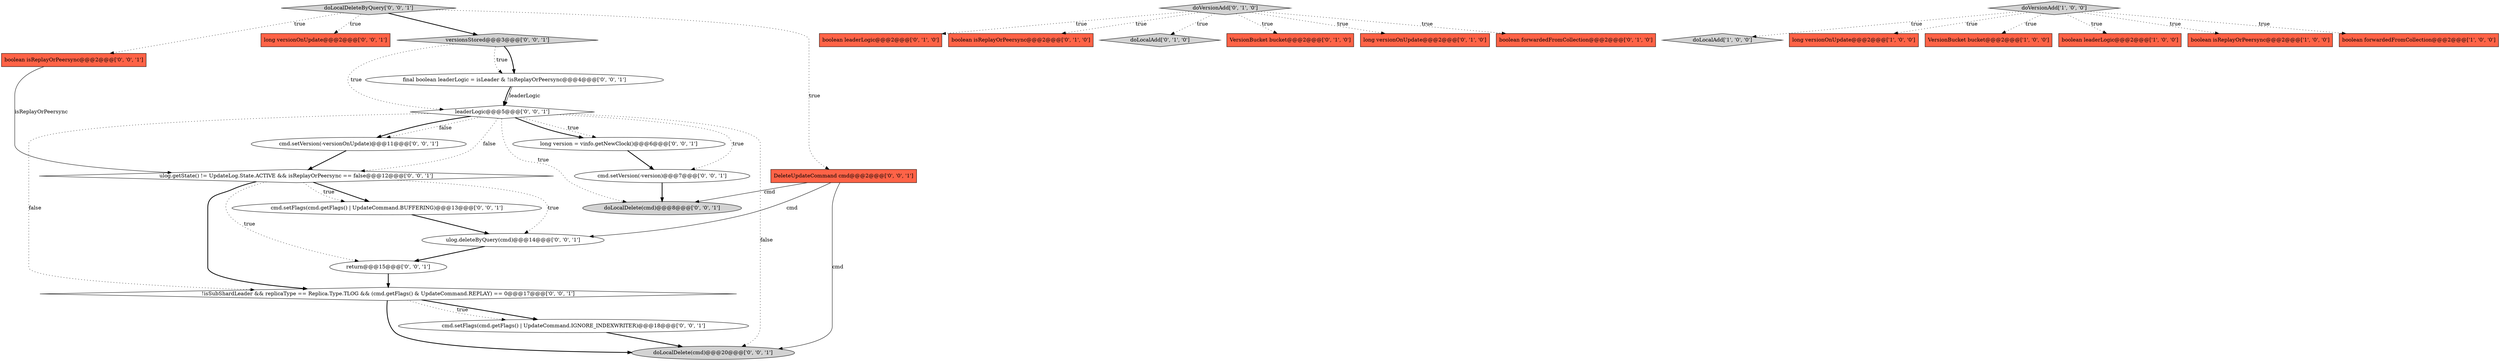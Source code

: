 digraph {
25 [style = filled, label = "cmd.setFlags(cmd.getFlags() | UpdateCommand.IGNORE_INDEXWRITER)@@@18@@@['0', '0', '1']", fillcolor = white, shape = ellipse image = "AAA0AAABBB3BBB"];
26 [style = filled, label = "long version = vinfo.getNewClock()@@@6@@@['0', '0', '1']", fillcolor = white, shape = ellipse image = "AAA0AAABBB3BBB"];
24 [style = filled, label = "cmd.setVersion(-version)@@@7@@@['0', '0', '1']", fillcolor = white, shape = ellipse image = "AAA0AAABBB3BBB"];
7 [style = filled, label = "boolean leaderLogic@@@2@@@['0', '1', '0']", fillcolor = tomato, shape = box image = "AAA0AAABBB2BBB"];
19 [style = filled, label = "boolean isReplayOrPeersync@@@2@@@['0', '0', '1']", fillcolor = tomato, shape = box image = "AAA0AAABBB3BBB"];
9 [style = filled, label = "doVersionAdd['0', '1', '0']", fillcolor = lightgray, shape = diamond image = "AAA0AAABBB2BBB"];
12 [style = filled, label = "boolean isReplayOrPeersync@@@2@@@['0', '1', '0']", fillcolor = tomato, shape = box image = "AAA0AAABBB2BBB"];
28 [style = filled, label = "doLocalDelete(cmd)@@@20@@@['0', '0', '1']", fillcolor = lightgray, shape = ellipse image = "AAA0AAABBB3BBB"];
8 [style = filled, label = "doLocalAdd['0', '1', '0']", fillcolor = lightgray, shape = diamond image = "AAA0AAABBB2BBB"];
0 [style = filled, label = "doLocalAdd['1', '0', '0']", fillcolor = lightgray, shape = diamond image = "AAA0AAABBB1BBB"];
18 [style = filled, label = "doLocalDelete(cmd)@@@8@@@['0', '0', '1']", fillcolor = lightgray, shape = ellipse image = "AAA0AAABBB3BBB"];
6 [style = filled, label = "long versionOnUpdate@@@2@@@['1', '0', '0']", fillcolor = tomato, shape = box image = "AAA0AAABBB1BBB"];
5 [style = filled, label = "VersionBucket bucket@@@2@@@['1', '0', '0']", fillcolor = tomato, shape = box image = "AAA0AAABBB1BBB"];
3 [style = filled, label = "boolean leaderLogic@@@2@@@['1', '0', '0']", fillcolor = tomato, shape = box image = "AAA0AAABBB1BBB"];
14 [style = filled, label = "leaderLogic@@@5@@@['0', '0', '1']", fillcolor = white, shape = diamond image = "AAA0AAABBB3BBB"];
29 [style = filled, label = "doLocalDeleteByQuery['0', '0', '1']", fillcolor = lightgray, shape = diamond image = "AAA0AAABBB3BBB"];
31 [style = filled, label = "ulog.deleteByQuery(cmd)@@@14@@@['0', '0', '1']", fillcolor = white, shape = ellipse image = "AAA0AAABBB3BBB"];
13 [style = filled, label = "VersionBucket bucket@@@2@@@['0', '1', '0']", fillcolor = tomato, shape = box image = "AAA0AAABBB2BBB"];
11 [style = filled, label = "long versionOnUpdate@@@2@@@['0', '1', '0']", fillcolor = tomato, shape = box image = "AAA0AAABBB2BBB"];
20 [style = filled, label = "cmd.setVersion(-versionOnUpdate)@@@11@@@['0', '0', '1']", fillcolor = white, shape = ellipse image = "AAA0AAABBB3BBB"];
27 [style = filled, label = "!isSubShardLeader && replicaType == Replica.Type.TLOG && (cmd.getFlags() & UpdateCommand.REPLAY) == 0@@@17@@@['0', '0', '1']", fillcolor = white, shape = diamond image = "AAA0AAABBB3BBB"];
23 [style = filled, label = "long versionOnUpdate@@@2@@@['0', '0', '1']", fillcolor = tomato, shape = box image = "AAA0AAABBB3BBB"];
17 [style = filled, label = "return@@@15@@@['0', '0', '1']", fillcolor = white, shape = ellipse image = "AAA0AAABBB3BBB"];
2 [style = filled, label = "doVersionAdd['1', '0', '0']", fillcolor = lightgray, shape = diamond image = "AAA0AAABBB1BBB"];
1 [style = filled, label = "boolean isReplayOrPeersync@@@2@@@['1', '0', '0']", fillcolor = tomato, shape = box image = "AAA0AAABBB1BBB"];
10 [style = filled, label = "boolean forwardedFromCollection@@@2@@@['0', '1', '0']", fillcolor = tomato, shape = box image = "AAA0AAABBB2BBB"];
15 [style = filled, label = "cmd.setFlags(cmd.getFlags() | UpdateCommand.BUFFERING)@@@13@@@['0', '0', '1']", fillcolor = white, shape = ellipse image = "AAA0AAABBB3BBB"];
16 [style = filled, label = "ulog.getState() != UpdateLog.State.ACTIVE && isReplayOrPeersync == false@@@12@@@['0', '0', '1']", fillcolor = white, shape = diamond image = "AAA0AAABBB3BBB"];
21 [style = filled, label = "versionsStored@@@3@@@['0', '0', '1']", fillcolor = lightgray, shape = diamond image = "AAA0AAABBB3BBB"];
4 [style = filled, label = "boolean forwardedFromCollection@@@2@@@['1', '0', '0']", fillcolor = tomato, shape = box image = "AAA0AAABBB1BBB"];
30 [style = filled, label = "final boolean leaderLogic = isLeader & !isReplayOrPeersync@@@4@@@['0', '0', '1']", fillcolor = white, shape = ellipse image = "AAA0AAABBB3BBB"];
22 [style = filled, label = "DeleteUpdateCommand cmd@@@2@@@['0', '0', '1']", fillcolor = tomato, shape = box image = "AAA0AAABBB3BBB"];
29->21 [style = bold, label=""];
26->24 [style = bold, label=""];
9->8 [style = dotted, label="true"];
2->3 [style = dotted, label="true"];
2->4 [style = dotted, label="true"];
17->27 [style = bold, label=""];
27->25 [style = bold, label=""];
24->18 [style = bold, label=""];
20->16 [style = bold, label=""];
14->18 [style = dotted, label="true"];
14->28 [style = dotted, label="false"];
29->23 [style = dotted, label="true"];
27->28 [style = bold, label=""];
22->28 [style = solid, label="cmd"];
9->7 [style = dotted, label="true"];
9->11 [style = dotted, label="true"];
9->13 [style = dotted, label="true"];
2->5 [style = dotted, label="true"];
14->26 [style = dotted, label="true"];
21->30 [style = bold, label=""];
16->15 [style = bold, label=""];
15->31 [style = bold, label=""];
2->6 [style = dotted, label="true"];
14->26 [style = bold, label=""];
16->15 [style = dotted, label="true"];
9->10 [style = dotted, label="true"];
14->27 [style = dotted, label="false"];
22->18 [style = solid, label="cmd"];
30->14 [style = solid, label="leaderLogic"];
21->30 [style = dotted, label="true"];
2->1 [style = dotted, label="true"];
25->28 [style = bold, label=""];
19->16 [style = solid, label="isReplayOrPeersync"];
31->17 [style = bold, label=""];
22->31 [style = solid, label="cmd"];
16->27 [style = bold, label=""];
29->19 [style = dotted, label="true"];
14->24 [style = dotted, label="true"];
14->20 [style = dotted, label="false"];
21->14 [style = dotted, label="true"];
27->25 [style = dotted, label="true"];
29->22 [style = dotted, label="true"];
2->0 [style = dotted, label="true"];
9->12 [style = dotted, label="true"];
14->16 [style = dotted, label="false"];
30->14 [style = bold, label=""];
16->17 [style = dotted, label="true"];
14->20 [style = bold, label=""];
16->31 [style = dotted, label="true"];
}
